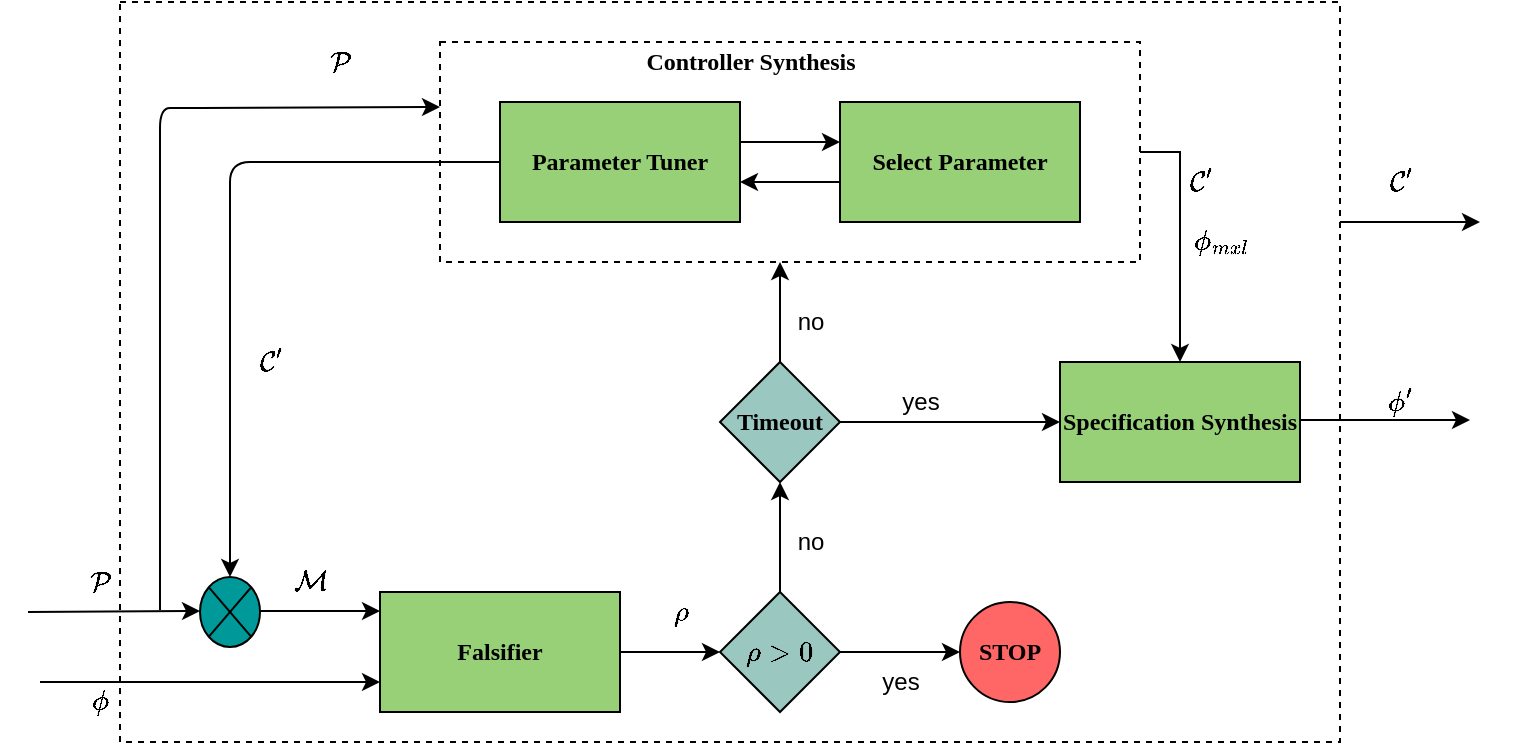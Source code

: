 <mxfile version="14.9.9" type="github">
  <diagram id="HPMyCTs1JtdewsG8-r8l" name="Page-1">
    <mxGraphModel dx="1742" dy="551" grid="1" gridSize="10" guides="1" tooltips="1" connect="1" arrows="1" fold="1" page="1" pageScale="1" pageWidth="850" pageHeight="1100" math="1" shadow="0">
      <root>
        <mxCell id="0" />
        <mxCell id="1" parent="0" />
        <mxCell id="0roCsXZs07hfI-0RXTEd-21" value="" style="endArrow=classic;html=1;" parent="1" edge="1">
          <mxGeometry relative="1" as="geometry">
            <mxPoint x="90" y="464.5" as="sourcePoint" />
            <mxPoint x="160" y="464.5" as="targetPoint" />
          </mxGeometry>
        </mxCell>
        <mxCell id="0roCsXZs07hfI-0RXTEd-46" value="" style="endArrow=classic;html=1;exitX=0.14;exitY=1.25;exitDx=0;exitDy=0;exitPerimeter=0;" parent="1" edge="1" source="0roCsXZs07hfI-0RXTEd-86">
          <mxGeometry relative="1" as="geometry">
            <mxPoint x="-90" y="464.5" as="sourcePoint" />
            <mxPoint x="70" y="464.5" as="targetPoint" />
          </mxGeometry>
        </mxCell>
        <mxCell id="0roCsXZs07hfI-0RXTEd-48" value="" style="endArrow=classic;html=1;" parent="1" edge="1">
          <mxGeometry relative="1" as="geometry">
            <mxPoint x="-10" y="500" as="sourcePoint" />
            <mxPoint x="160" y="500" as="targetPoint" />
          </mxGeometry>
        </mxCell>
        <mxCell id="0roCsXZs07hfI-0RXTEd-82" value="$$\mathcal{C}&#39;$$" style="text;html=1;align=center;verticalAlign=middle;resizable=0;points=[];autosize=1;strokeColor=none;fillColor=none;" parent="1" vertex="1">
          <mxGeometry x="50" y="330" width="110" height="20" as="geometry" />
        </mxCell>
        <mxCell id="0roCsXZs07hfI-0RXTEd-85" value="$$\phi$$" style="text;html=1;align=center;verticalAlign=middle;resizable=0;points=[];autosize=1;strokeColor=none;fillColor=none;" parent="1" vertex="1">
          <mxGeometry x="-10" y="500" width="60" height="20" as="geometry" />
        </mxCell>
        <mxCell id="0roCsXZs07hfI-0RXTEd-86" value="$$\mathcal{P}$$" style="text;html=1;align=center;verticalAlign=middle;resizable=0;points=[];autosize=1;strokeColor=none;fillColor=none;" parent="1" vertex="1">
          <mxGeometry x="-30" y="440" width="100" height="20" as="geometry" />
        </mxCell>
        <mxCell id="0roCsXZs07hfI-0RXTEd-87" value="$$\rho$$" style="text;html=1;align=center;verticalAlign=middle;resizable=0;points=[];autosize=1;strokeColor=none;fillColor=none;" parent="1" vertex="1">
          <mxGeometry x="280" y="455" width="60" height="20" as="geometry" />
        </mxCell>
        <mxCell id="0roCsXZs07hfI-0RXTEd-89" value="$$\mathcal{M}$$" style="text;html=1;align=center;verticalAlign=middle;resizable=0;points=[];autosize=1;strokeColor=none;fillColor=none;" parent="1" vertex="1">
          <mxGeometry x="70" y="440" width="110" height="20" as="geometry" />
        </mxCell>
        <mxCell id="FNa_Qqf1uXG0-d_bG-Wr-1" value="" style="edgeStyle=orthogonalEdgeStyle;rounded=0;orthogonalLoop=1;jettySize=auto;html=1;" edge="1" parent="1" source="KR0jnZ5FBIjMVYTQxTM6-1" target="KR0jnZ5FBIjMVYTQxTM6-4">
          <mxGeometry relative="1" as="geometry">
            <Array as="points">
              <mxPoint x="370" y="230" />
              <mxPoint x="370" y="230" />
            </Array>
          </mxGeometry>
        </mxCell>
        <mxCell id="KR0jnZ5FBIjMVYTQxTM6-1" value="&lt;font face=&quot;Comic Sans MS&quot;&gt;&lt;b&gt;Parameter Tuner&lt;/b&gt;&lt;/font&gt;" style="rounded=0;whiteSpace=wrap;html=1;fillColor=#97D077;" parent="1" vertex="1">
          <mxGeometry x="220" y="210" width="120" height="60" as="geometry" />
        </mxCell>
        <mxCell id="FNa_Qqf1uXG0-d_bG-Wr-7" value="" style="edgeStyle=orthogonalEdgeStyle;rounded=0;orthogonalLoop=1;jettySize=auto;html=1;" edge="1" parent="1" source="KR0jnZ5FBIjMVYTQxTM6-2" target="FNa_Qqf1uXG0-d_bG-Wr-4">
          <mxGeometry relative="1" as="geometry" />
        </mxCell>
        <mxCell id="KR0jnZ5FBIjMVYTQxTM6-2" value="&lt;font face=&quot;Comic Sans MS&quot;&gt;&lt;b&gt;Falsifier&lt;/b&gt;&lt;/font&gt;" style="rounded=0;whiteSpace=wrap;html=1;fillColor=#97D077;" parent="1" vertex="1">
          <mxGeometry x="160" y="455" width="120" height="60" as="geometry" />
        </mxCell>
        <mxCell id="FNa_Qqf1uXG0-d_bG-Wr-2" value="" style="edgeStyle=orthogonalEdgeStyle;rounded=0;orthogonalLoop=1;jettySize=auto;html=1;" edge="1" parent="1" source="KR0jnZ5FBIjMVYTQxTM6-4" target="KR0jnZ5FBIjMVYTQxTM6-1">
          <mxGeometry relative="1" as="geometry">
            <Array as="points">
              <mxPoint x="350" y="250" />
              <mxPoint x="350" y="250" />
            </Array>
          </mxGeometry>
        </mxCell>
        <mxCell id="KR0jnZ5FBIjMVYTQxTM6-4" value="&lt;b&gt;&lt;font face=&quot;Comic Sans MS&quot;&gt;Select Parameter&lt;/font&gt;&lt;/b&gt;" style="rounded=0;whiteSpace=wrap;html=1;fillColor=#97D077;" parent="1" vertex="1">
          <mxGeometry x="390" y="210" width="120" height="60" as="geometry" />
        </mxCell>
        <mxCell id="KR0jnZ5FBIjMVYTQxTM6-8" value="" style="edgeStyle=segmentEdgeStyle;endArrow=classic;html=1;exitX=0;exitY=0.5;exitDx=0;exitDy=0;entryX=0.5;entryY=0;entryDx=0;entryDy=0;" parent="1" source="KR0jnZ5FBIjMVYTQxTM6-1" edge="1" target="KR0jnZ5FBIjMVYTQxTM6-9">
          <mxGeometry width="50" height="50" relative="1" as="geometry">
            <mxPoint x="215" y="280" as="sourcePoint" />
            <mxPoint x="90" y="410" as="targetPoint" />
          </mxGeometry>
        </mxCell>
        <mxCell id="KR0jnZ5FBIjMVYTQxTM6-9" value="" style="shape=sumEllipse;perimeter=ellipsePerimeter;whiteSpace=wrap;html=1;backgroundOutline=1;fillColor=#009999;" parent="1" vertex="1">
          <mxGeometry x="70" y="447.5" width="30" height="35" as="geometry" />
        </mxCell>
        <mxCell id="FNa_Qqf1uXG0-d_bG-Wr-14" value="" style="edgeStyle=orthogonalEdgeStyle;rounded=0;orthogonalLoop=1;jettySize=auto;html=1;" edge="1" parent="1" source="FNa_Qqf1uXG0-d_bG-Wr-3" target="FNa_Qqf1uXG0-d_bG-Wr-10">
          <mxGeometry relative="1" as="geometry">
            <Array as="points">
              <mxPoint x="360" y="310" />
              <mxPoint x="360" y="310" />
            </Array>
          </mxGeometry>
        </mxCell>
        <mxCell id="FNa_Qqf1uXG0-d_bG-Wr-24" value="" style="edgeStyle=orthogonalEdgeStyle;rounded=0;orthogonalLoop=1;jettySize=auto;html=1;" edge="1" parent="1" source="FNa_Qqf1uXG0-d_bG-Wr-3" target="FNa_Qqf1uXG0-d_bG-Wr-5">
          <mxGeometry relative="1" as="geometry" />
        </mxCell>
        <mxCell id="FNa_Qqf1uXG0-d_bG-Wr-3" value="&lt;font face=&quot;Comic Sans MS&quot;&gt;&lt;b&gt;Timeout&lt;/b&gt;&lt;/font&gt;" style="rhombus;whiteSpace=wrap;html=1;fillColor=#9AC7BF;" vertex="1" parent="1">
          <mxGeometry x="330" y="340" width="60" height="60" as="geometry" />
        </mxCell>
        <mxCell id="FNa_Qqf1uXG0-d_bG-Wr-8" value="" style="edgeStyle=orthogonalEdgeStyle;rounded=0;orthogonalLoop=1;jettySize=auto;html=1;" edge="1" parent="1" source="FNa_Qqf1uXG0-d_bG-Wr-4" target="FNa_Qqf1uXG0-d_bG-Wr-3">
          <mxGeometry relative="1" as="geometry" />
        </mxCell>
        <mxCell id="FNa_Qqf1uXG0-d_bG-Wr-9" value="" style="edgeStyle=orthogonalEdgeStyle;rounded=0;orthogonalLoop=1;jettySize=auto;html=1;" edge="1" parent="1" source="FNa_Qqf1uXG0-d_bG-Wr-4" target="FNa_Qqf1uXG0-d_bG-Wr-6">
          <mxGeometry relative="1" as="geometry" />
        </mxCell>
        <mxCell id="FNa_Qqf1uXG0-d_bG-Wr-4" value="&lt;b&gt;$$\rho&amp;gt;0$$&lt;/b&gt;" style="rhombus;whiteSpace=wrap;html=1;fillColor=#9AC7BF;" vertex="1" parent="1">
          <mxGeometry x="330" y="455" width="60" height="60" as="geometry" />
        </mxCell>
        <mxCell id="FNa_Qqf1uXG0-d_bG-Wr-5" value="&lt;b&gt;&lt;font face=&quot;Comic Sans MS&quot;&gt;Specification Synthesis&lt;br&gt;&lt;/font&gt;&lt;/b&gt;" style="rounded=0;whiteSpace=wrap;html=1;fillColor=#97D077;" vertex="1" parent="1">
          <mxGeometry x="500" y="340" width="120" height="60" as="geometry" />
        </mxCell>
        <mxCell id="FNa_Qqf1uXG0-d_bG-Wr-6" value="&lt;b&gt;&lt;font face=&quot;Comic Sans MS&quot;&gt;STOP&lt;/font&gt;&lt;/b&gt;" style="ellipse;whiteSpace=wrap;html=1;aspect=fixed;fillColor=#FF6666;" vertex="1" parent="1">
          <mxGeometry x="450" y="460" width="50" height="50" as="geometry" />
        </mxCell>
        <mxCell id="FNa_Qqf1uXG0-d_bG-Wr-16" style="edgeStyle=orthogonalEdgeStyle;rounded=0;orthogonalLoop=1;jettySize=auto;html=1;entryX=0.5;entryY=0;entryDx=0;entryDy=0;" edge="1" parent="1" source="FNa_Qqf1uXG0-d_bG-Wr-10" target="FNa_Qqf1uXG0-d_bG-Wr-5">
          <mxGeometry relative="1" as="geometry">
            <mxPoint x="560" y="330" as="targetPoint" />
            <Array as="points">
              <mxPoint x="560" y="235" />
            </Array>
          </mxGeometry>
        </mxCell>
        <mxCell id="FNa_Qqf1uXG0-d_bG-Wr-10" value="" style="rounded=0;whiteSpace=wrap;html=1;fillColor=none;dashed=1;" vertex="1" parent="1">
          <mxGeometry x="190" y="180" width="350" height="110" as="geometry" />
        </mxCell>
        <mxCell id="FNa_Qqf1uXG0-d_bG-Wr-11" value="&lt;b&gt;&lt;font face=&quot;Comic Sans MS&quot;&gt;Controller Synthesis&lt;br&gt;&lt;/font&gt;&lt;/b&gt;" style="text;html=1;align=center;verticalAlign=middle;resizable=0;points=[];autosize=1;strokeColor=none;" vertex="1" parent="1">
          <mxGeometry x="280" y="180" width="130" height="20" as="geometry" />
        </mxCell>
        <mxCell id="FNa_Qqf1uXG0-d_bG-Wr-12" value="no" style="text;html=1;align=center;verticalAlign=middle;resizable=0;points=[];autosize=1;strokeColor=none;" vertex="1" parent="1">
          <mxGeometry x="360" y="420" width="30" height="20" as="geometry" />
        </mxCell>
        <mxCell id="FNa_Qqf1uXG0-d_bG-Wr-13" value="yes" style="text;html=1;align=center;verticalAlign=middle;resizable=0;points=[];autosize=1;strokeColor=none;" vertex="1" parent="1">
          <mxGeometry x="400" y="490" width="40" height="20" as="geometry" />
        </mxCell>
        <mxCell id="FNa_Qqf1uXG0-d_bG-Wr-15" value="$$\mathcal{P}$$" style="text;html=1;align=center;verticalAlign=middle;resizable=0;points=[];autosize=1;strokeColor=none;" vertex="1" parent="1">
          <mxGeometry x="80" y="180" width="120" height="20" as="geometry" />
        </mxCell>
        <mxCell id="FNa_Qqf1uXG0-d_bG-Wr-17" value="$$\mathcal{C}&#39;$$" style="text;html=1;align=center;verticalAlign=middle;resizable=0;points=[];autosize=1;strokeColor=none;" vertex="1" parent="1">
          <mxGeometry x="505" y="240" width="130" height="20" as="geometry" />
        </mxCell>
        <mxCell id="FNa_Qqf1uXG0-d_bG-Wr-18" value="$$\phi_{mxl}$$" style="text;html=1;align=center;verticalAlign=middle;resizable=0;points=[];autosize=1;strokeColor=none;" vertex="1" parent="1">
          <mxGeometry x="525" y="270" width="110" height="20" as="geometry" />
        </mxCell>
        <mxCell id="FNa_Qqf1uXG0-d_bG-Wr-19" value="" style="rounded=0;whiteSpace=wrap;html=1;dashed=1;fillColor=none;" vertex="1" parent="1">
          <mxGeometry x="30" y="160" width="610" height="370" as="geometry" />
        </mxCell>
        <mxCell id="FNa_Qqf1uXG0-d_bG-Wr-20" value="" style="edgeStyle=segmentEdgeStyle;endArrow=classic;html=1;" edge="1" parent="1">
          <mxGeometry width="50" height="50" relative="1" as="geometry">
            <mxPoint x="640" y="270" as="sourcePoint" />
            <mxPoint x="710" y="270" as="targetPoint" />
          </mxGeometry>
        </mxCell>
        <mxCell id="FNa_Qqf1uXG0-d_bG-Wr-21" value="" style="edgeStyle=segmentEdgeStyle;endArrow=classic;html=1;" edge="1" parent="1">
          <mxGeometry width="50" height="50" relative="1" as="geometry">
            <mxPoint x="620" y="369" as="sourcePoint" />
            <mxPoint x="705" y="369.5" as="targetPoint" />
          </mxGeometry>
        </mxCell>
        <mxCell id="FNa_Qqf1uXG0-d_bG-Wr-22" value="$$\mathcal{C}&#39;$$" style="text;html=1;align=center;verticalAlign=middle;resizable=0;points=[];autosize=1;strokeColor=none;" vertex="1" parent="1">
          <mxGeometry x="605" y="240" width="130" height="20" as="geometry" />
        </mxCell>
        <mxCell id="FNa_Qqf1uXG0-d_bG-Wr-23" value="$$\phi&#39;$$" style="text;html=1;align=center;verticalAlign=middle;resizable=0;points=[];autosize=1;strokeColor=none;" vertex="1" parent="1">
          <mxGeometry x="635" y="350" width="70" height="20" as="geometry" />
        </mxCell>
        <mxCell id="FNa_Qqf1uXG0-d_bG-Wr-25" value="yes" style="text;html=1;align=center;verticalAlign=middle;resizable=0;points=[];autosize=1;strokeColor=none;" vertex="1" parent="1">
          <mxGeometry x="410" y="350" width="40" height="20" as="geometry" />
        </mxCell>
        <mxCell id="FNa_Qqf1uXG0-d_bG-Wr-27" value="no" style="text;html=1;align=center;verticalAlign=middle;resizable=0;points=[];autosize=1;strokeColor=none;" vertex="1" parent="1">
          <mxGeometry x="360" y="310" width="30" height="20" as="geometry" />
        </mxCell>
        <mxCell id="FNa_Qqf1uXG0-d_bG-Wr-29" value="" style="edgeStyle=segmentEdgeStyle;endArrow=classic;html=1;exitX=0.8;exitY=0.95;exitDx=0;exitDy=0;exitPerimeter=0;entryX=0;entryY=0.25;entryDx=0;entryDy=0;" edge="1" parent="1">
          <mxGeometry width="50" height="50" relative="1" as="geometry">
            <mxPoint x="50" y="464" as="sourcePoint" />
            <mxPoint x="190" y="212.5" as="targetPoint" />
            <Array as="points">
              <mxPoint x="50" y="213" />
              <mxPoint x="60" y="213" />
            </Array>
          </mxGeometry>
        </mxCell>
      </root>
    </mxGraphModel>
  </diagram>
</mxfile>
